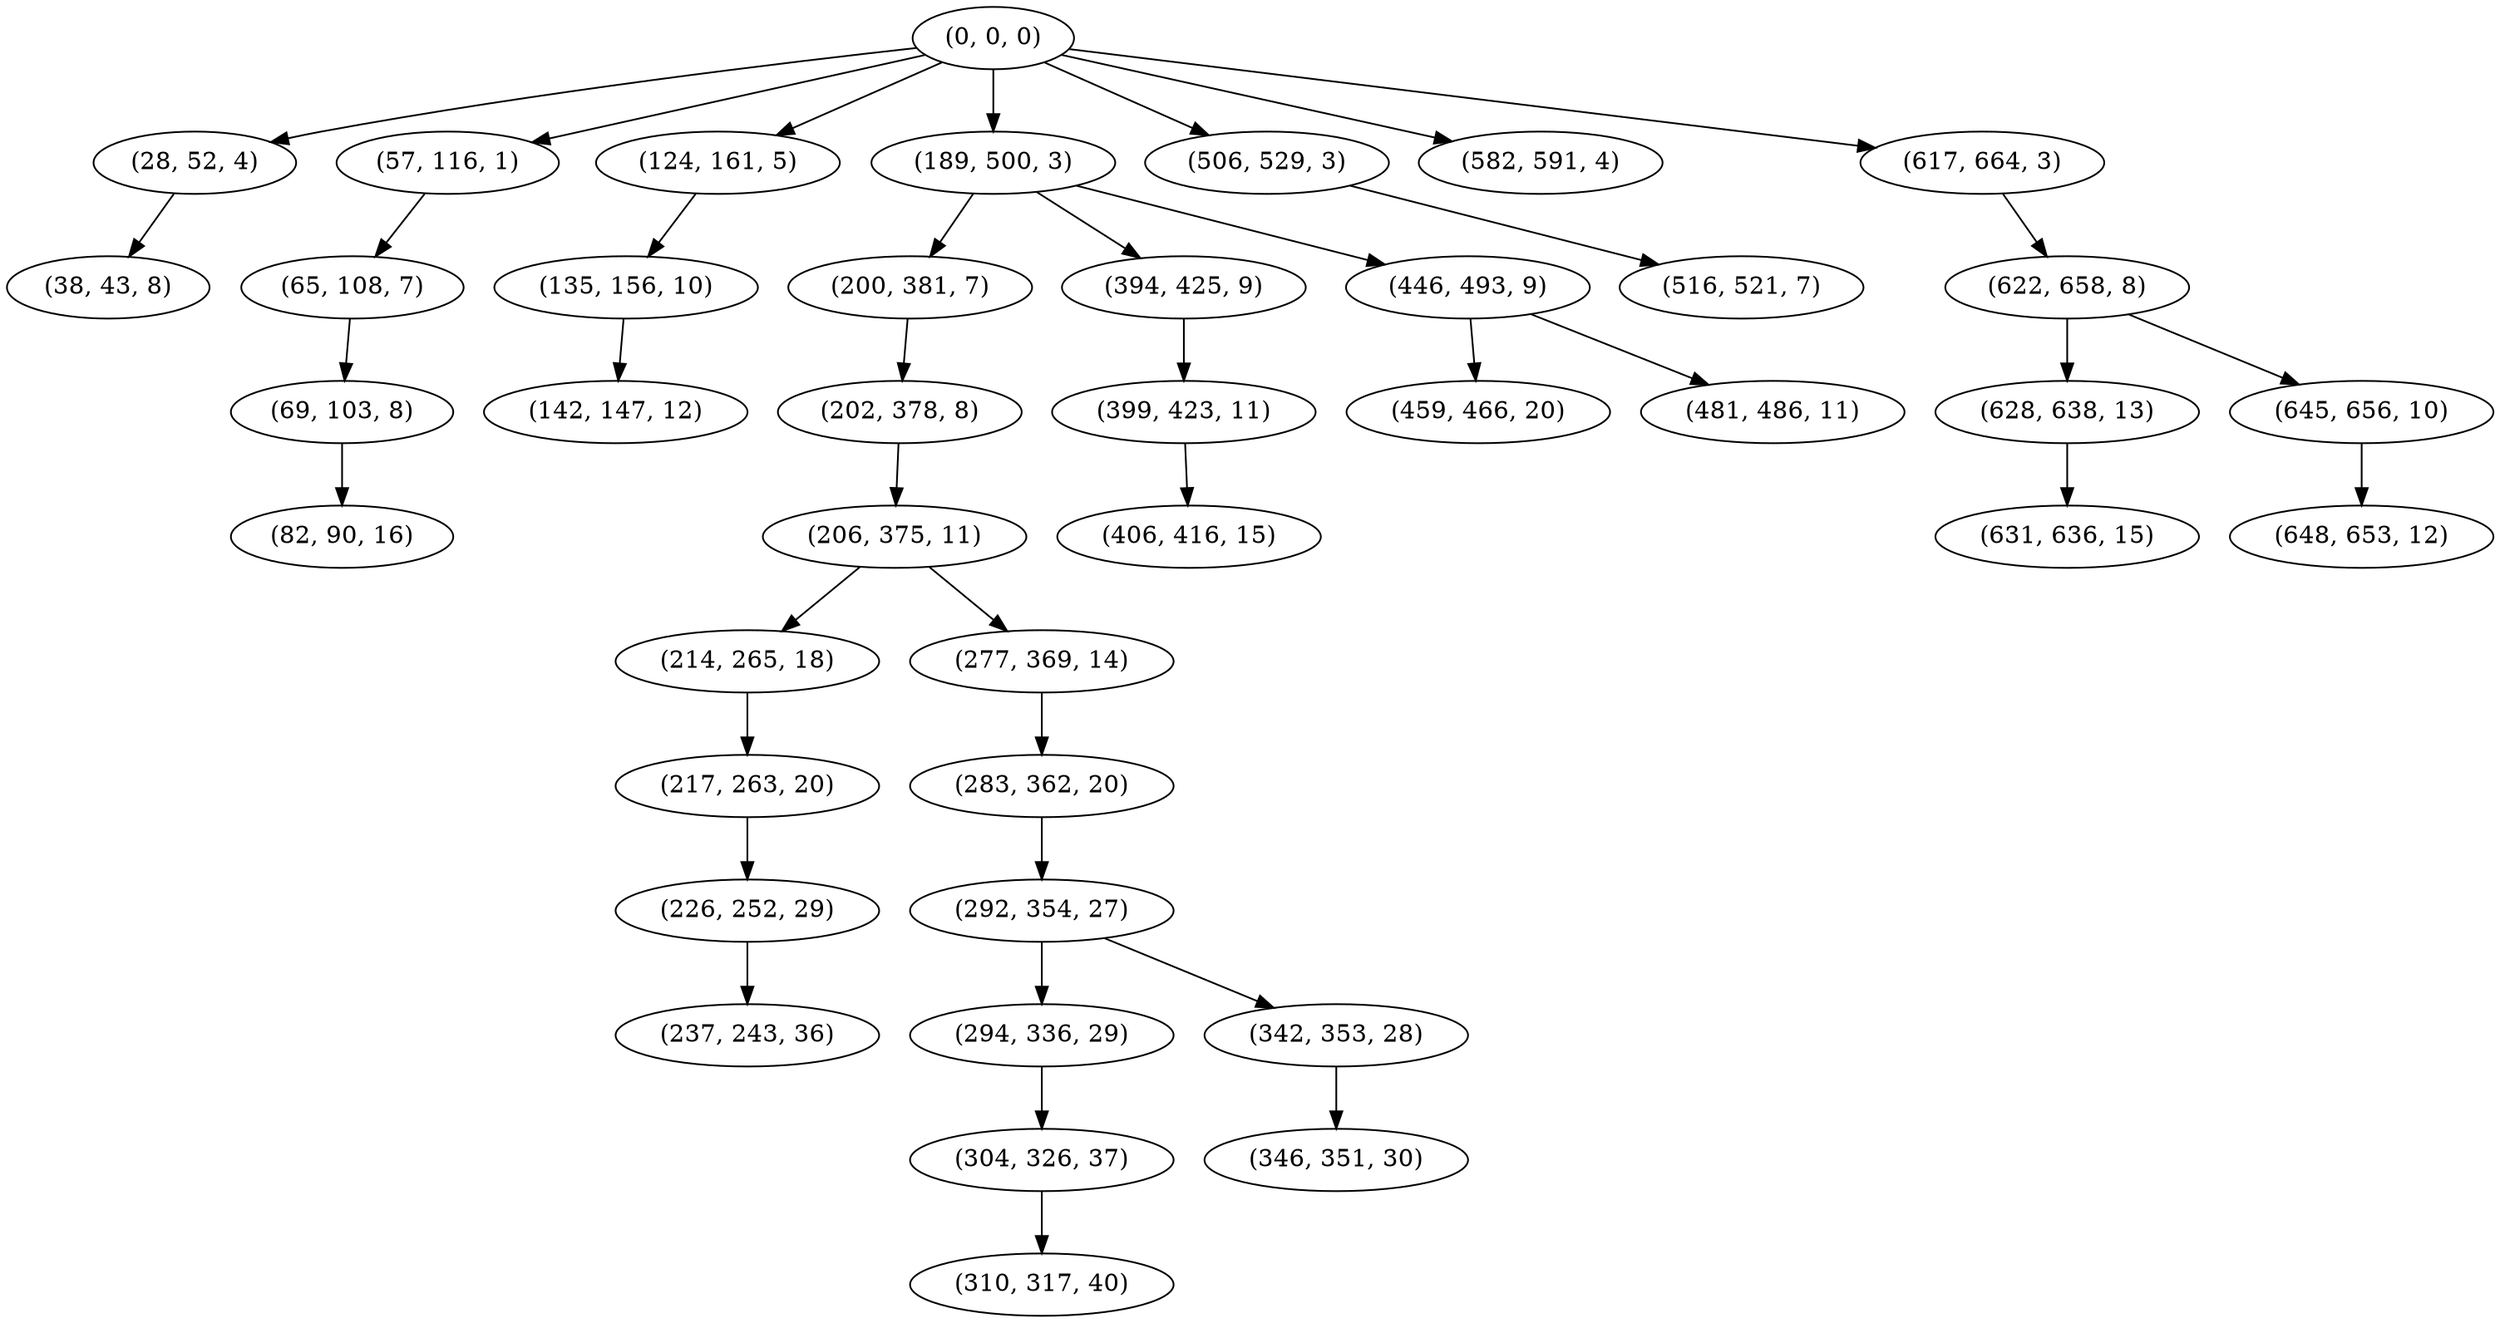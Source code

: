 digraph tree {
    "(0, 0, 0)";
    "(28, 52, 4)";
    "(38, 43, 8)";
    "(57, 116, 1)";
    "(65, 108, 7)";
    "(69, 103, 8)";
    "(82, 90, 16)";
    "(124, 161, 5)";
    "(135, 156, 10)";
    "(142, 147, 12)";
    "(189, 500, 3)";
    "(200, 381, 7)";
    "(202, 378, 8)";
    "(206, 375, 11)";
    "(214, 265, 18)";
    "(217, 263, 20)";
    "(226, 252, 29)";
    "(237, 243, 36)";
    "(277, 369, 14)";
    "(283, 362, 20)";
    "(292, 354, 27)";
    "(294, 336, 29)";
    "(304, 326, 37)";
    "(310, 317, 40)";
    "(342, 353, 28)";
    "(346, 351, 30)";
    "(394, 425, 9)";
    "(399, 423, 11)";
    "(406, 416, 15)";
    "(446, 493, 9)";
    "(459, 466, 20)";
    "(481, 486, 11)";
    "(506, 529, 3)";
    "(516, 521, 7)";
    "(582, 591, 4)";
    "(617, 664, 3)";
    "(622, 658, 8)";
    "(628, 638, 13)";
    "(631, 636, 15)";
    "(645, 656, 10)";
    "(648, 653, 12)";
    "(0, 0, 0)" -> "(28, 52, 4)";
    "(0, 0, 0)" -> "(57, 116, 1)";
    "(0, 0, 0)" -> "(124, 161, 5)";
    "(0, 0, 0)" -> "(189, 500, 3)";
    "(0, 0, 0)" -> "(506, 529, 3)";
    "(0, 0, 0)" -> "(582, 591, 4)";
    "(0, 0, 0)" -> "(617, 664, 3)";
    "(28, 52, 4)" -> "(38, 43, 8)";
    "(57, 116, 1)" -> "(65, 108, 7)";
    "(65, 108, 7)" -> "(69, 103, 8)";
    "(69, 103, 8)" -> "(82, 90, 16)";
    "(124, 161, 5)" -> "(135, 156, 10)";
    "(135, 156, 10)" -> "(142, 147, 12)";
    "(189, 500, 3)" -> "(200, 381, 7)";
    "(189, 500, 3)" -> "(394, 425, 9)";
    "(189, 500, 3)" -> "(446, 493, 9)";
    "(200, 381, 7)" -> "(202, 378, 8)";
    "(202, 378, 8)" -> "(206, 375, 11)";
    "(206, 375, 11)" -> "(214, 265, 18)";
    "(206, 375, 11)" -> "(277, 369, 14)";
    "(214, 265, 18)" -> "(217, 263, 20)";
    "(217, 263, 20)" -> "(226, 252, 29)";
    "(226, 252, 29)" -> "(237, 243, 36)";
    "(277, 369, 14)" -> "(283, 362, 20)";
    "(283, 362, 20)" -> "(292, 354, 27)";
    "(292, 354, 27)" -> "(294, 336, 29)";
    "(292, 354, 27)" -> "(342, 353, 28)";
    "(294, 336, 29)" -> "(304, 326, 37)";
    "(304, 326, 37)" -> "(310, 317, 40)";
    "(342, 353, 28)" -> "(346, 351, 30)";
    "(394, 425, 9)" -> "(399, 423, 11)";
    "(399, 423, 11)" -> "(406, 416, 15)";
    "(446, 493, 9)" -> "(459, 466, 20)";
    "(446, 493, 9)" -> "(481, 486, 11)";
    "(506, 529, 3)" -> "(516, 521, 7)";
    "(617, 664, 3)" -> "(622, 658, 8)";
    "(622, 658, 8)" -> "(628, 638, 13)";
    "(622, 658, 8)" -> "(645, 656, 10)";
    "(628, 638, 13)" -> "(631, 636, 15)";
    "(645, 656, 10)" -> "(648, 653, 12)";
}
